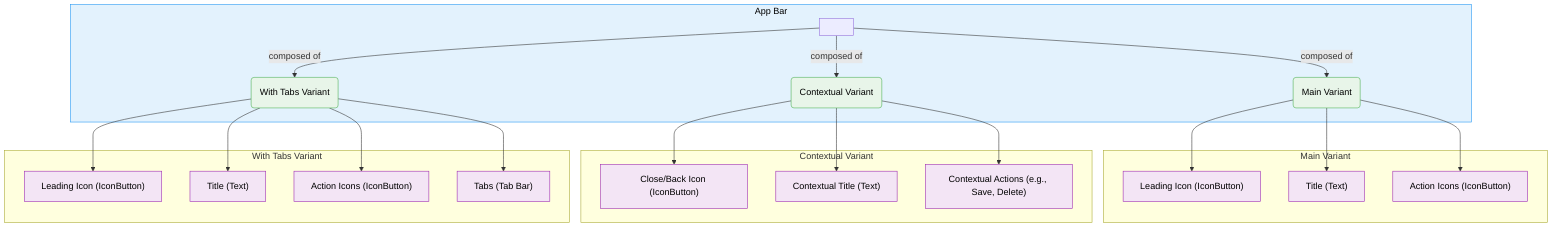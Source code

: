 graph TD
    subgraph AppBarComponent["App Bar"]
        direction LR
        A[ ] -- composed of --> V1(Main Variant)
        A -- composed of --> V2(Contextual Variant)
        A -- composed of --> V3(With Tabs Variant)
    end

    subgraph MainVariant["Main Variant"]
        V1 --> LI1["Leading Icon (IconButton)"]
        V1 --> T1["Title (Text)"]
        V1 --> AI1["Action Icons (IconButton)"]
    end

    subgraph ContextualVariant["Contextual Variant"]
        V2 --> LI2["Close/Back Icon (IconButton)"]
        V2 --> T2["Contextual Title (Text)"]
        V2 --> AI2["Contextual Actions (e.g., Save, Delete)"]
    end

    subgraph WithTabsVariant["With Tabs Variant"]
        V3 --> LI3["Leading Icon (IconButton)"]
        V3 --> T3["Title (Text)"]
        V3 --> AI3["Action Icons (IconButton)"]
        V3 --> TB1["Tabs (Tab Bar)"]
    end

    classDef component fill:#e3f2fd,stroke:#2196f3,color:#000;
    classDef variant fill:#e8f5e9,stroke:#4caf50,color:#000;
    classDef atomic fill:#f3e5f5,stroke:#9c27b0,color:#000;

    class AppBarComponent component;
    class V1,V2,V3 variant;
    class LI1,T1,AI1,LI2,T2,AI2,LI3,T3,AI3,TB1 atomic;